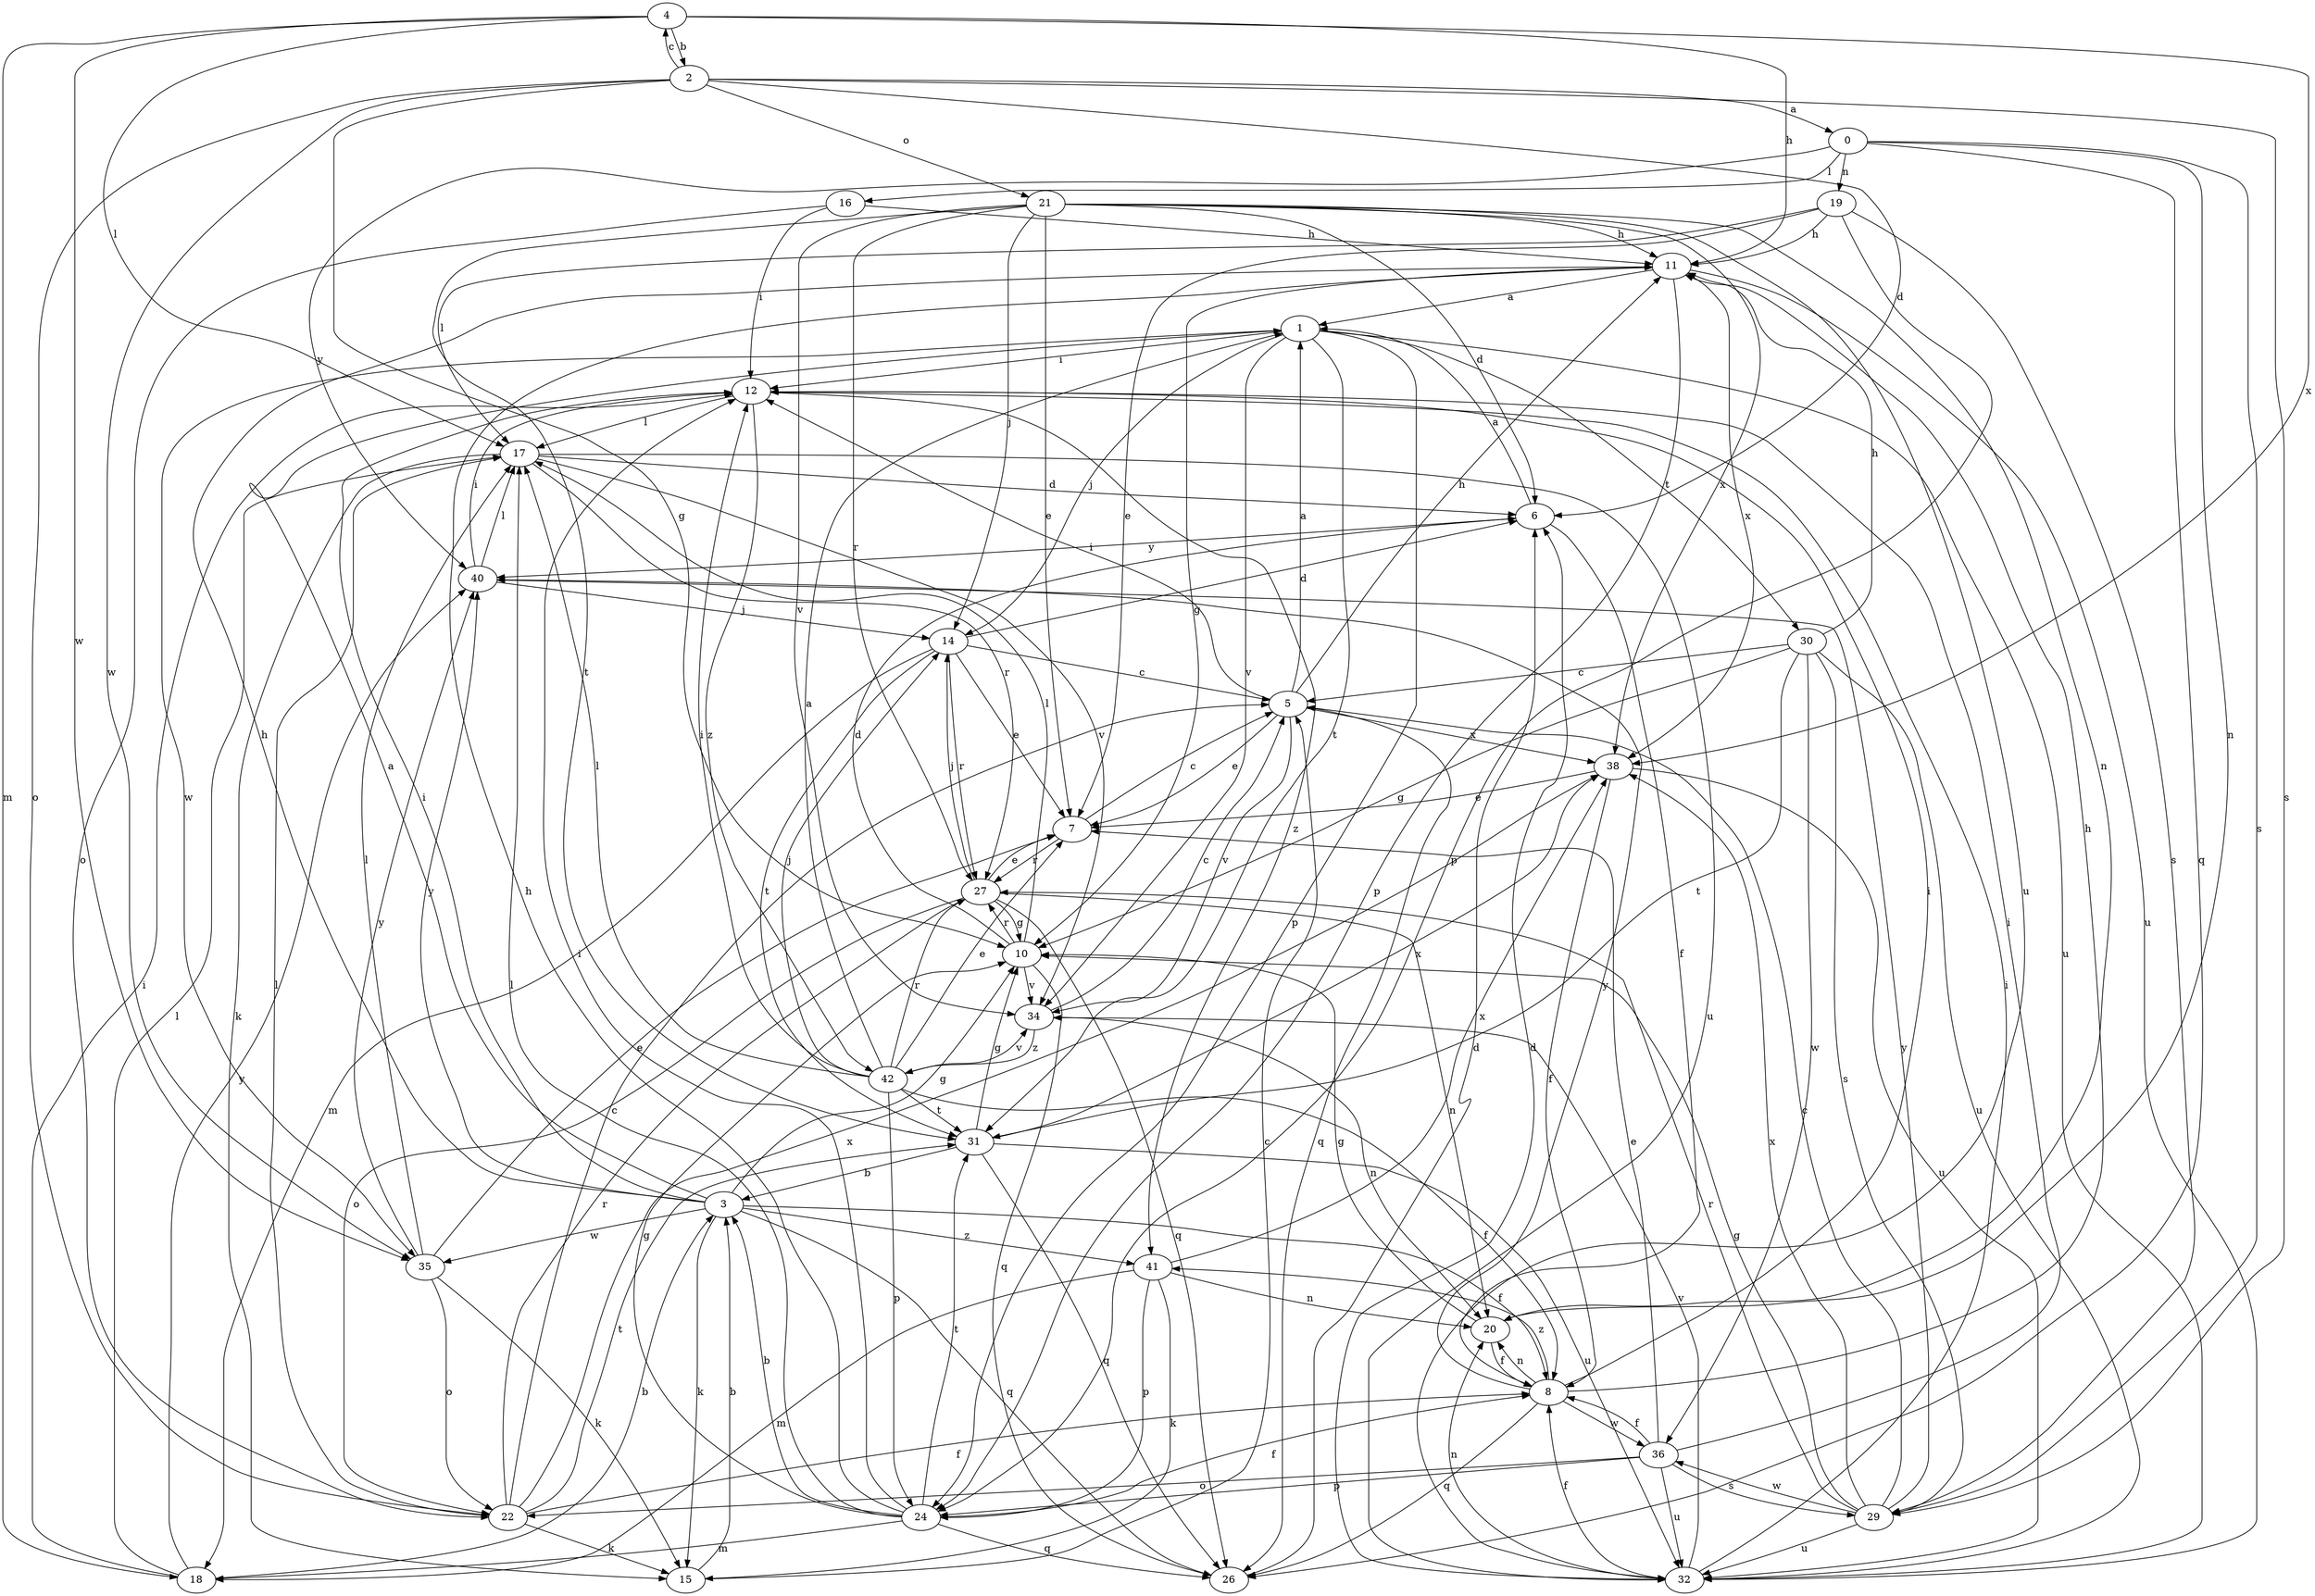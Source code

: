 strict digraph  {
0;
1;
2;
3;
4;
5;
6;
7;
8;
10;
11;
12;
14;
15;
16;
17;
18;
19;
20;
21;
22;
24;
26;
27;
29;
30;
31;
32;
34;
35;
36;
38;
40;
41;
42;
0 -> 16  [label=l];
0 -> 19  [label=n];
0 -> 20  [label=n];
0 -> 26  [label=q];
0 -> 29  [label=s];
0 -> 40  [label=y];
1 -> 12  [label=i];
1 -> 14  [label=j];
1 -> 24  [label=p];
1 -> 30  [label=t];
1 -> 31  [label=t];
1 -> 32  [label=u];
1 -> 34  [label=v];
1 -> 35  [label=w];
2 -> 0  [label=a];
2 -> 4  [label=c];
2 -> 6  [label=d];
2 -> 10  [label=g];
2 -> 21  [label=o];
2 -> 22  [label=o];
2 -> 29  [label=s];
2 -> 35  [label=w];
3 -> 1  [label=a];
3 -> 8  [label=f];
3 -> 10  [label=g];
3 -> 11  [label=h];
3 -> 12  [label=i];
3 -> 15  [label=k];
3 -> 26  [label=q];
3 -> 35  [label=w];
3 -> 40  [label=y];
3 -> 41  [label=z];
4 -> 2  [label=b];
4 -> 11  [label=h];
4 -> 17  [label=l];
4 -> 18  [label=m];
4 -> 35  [label=w];
4 -> 38  [label=x];
5 -> 1  [label=a];
5 -> 7  [label=e];
5 -> 11  [label=h];
5 -> 12  [label=i];
5 -> 26  [label=q];
5 -> 34  [label=v];
5 -> 38  [label=x];
6 -> 1  [label=a];
6 -> 8  [label=f];
6 -> 40  [label=y];
7 -> 5  [label=c];
7 -> 27  [label=r];
8 -> 11  [label=h];
8 -> 12  [label=i];
8 -> 20  [label=n];
8 -> 26  [label=q];
8 -> 36  [label=w];
8 -> 40  [label=y];
8 -> 41  [label=z];
10 -> 6  [label=d];
10 -> 17  [label=l];
10 -> 26  [label=q];
10 -> 27  [label=r];
10 -> 34  [label=v];
11 -> 1  [label=a];
11 -> 10  [label=g];
11 -> 24  [label=p];
11 -> 32  [label=u];
11 -> 38  [label=x];
12 -> 17  [label=l];
12 -> 41  [label=z];
12 -> 42  [label=z];
14 -> 5  [label=c];
14 -> 6  [label=d];
14 -> 7  [label=e];
14 -> 18  [label=m];
14 -> 27  [label=r];
14 -> 31  [label=t];
15 -> 3  [label=b];
15 -> 5  [label=c];
16 -> 11  [label=h];
16 -> 12  [label=i];
16 -> 22  [label=o];
17 -> 6  [label=d];
17 -> 15  [label=k];
17 -> 27  [label=r];
17 -> 32  [label=u];
17 -> 34  [label=v];
18 -> 3  [label=b];
18 -> 12  [label=i];
18 -> 17  [label=l];
18 -> 40  [label=y];
19 -> 7  [label=e];
19 -> 11  [label=h];
19 -> 17  [label=l];
19 -> 24  [label=p];
19 -> 29  [label=s];
20 -> 8  [label=f];
20 -> 10  [label=g];
21 -> 6  [label=d];
21 -> 7  [label=e];
21 -> 11  [label=h];
21 -> 14  [label=j];
21 -> 20  [label=n];
21 -> 27  [label=r];
21 -> 31  [label=t];
21 -> 32  [label=u];
21 -> 34  [label=v];
21 -> 38  [label=x];
22 -> 5  [label=c];
22 -> 8  [label=f];
22 -> 15  [label=k];
22 -> 17  [label=l];
22 -> 27  [label=r];
22 -> 31  [label=t];
22 -> 38  [label=x];
24 -> 3  [label=b];
24 -> 8  [label=f];
24 -> 10  [label=g];
24 -> 11  [label=h];
24 -> 12  [label=i];
24 -> 17  [label=l];
24 -> 18  [label=m];
24 -> 26  [label=q];
24 -> 31  [label=t];
26 -> 6  [label=d];
27 -> 7  [label=e];
27 -> 10  [label=g];
27 -> 14  [label=j];
27 -> 20  [label=n];
27 -> 22  [label=o];
27 -> 26  [label=q];
29 -> 5  [label=c];
29 -> 10  [label=g];
29 -> 27  [label=r];
29 -> 32  [label=u];
29 -> 36  [label=w];
29 -> 38  [label=x];
29 -> 40  [label=y];
30 -> 5  [label=c];
30 -> 10  [label=g];
30 -> 11  [label=h];
30 -> 29  [label=s];
30 -> 31  [label=t];
30 -> 32  [label=u];
30 -> 36  [label=w];
31 -> 3  [label=b];
31 -> 10  [label=g];
31 -> 26  [label=q];
31 -> 32  [label=u];
31 -> 38  [label=x];
32 -> 6  [label=d];
32 -> 8  [label=f];
32 -> 12  [label=i];
32 -> 20  [label=n];
32 -> 34  [label=v];
34 -> 5  [label=c];
34 -> 20  [label=n];
34 -> 42  [label=z];
35 -> 7  [label=e];
35 -> 15  [label=k];
35 -> 17  [label=l];
35 -> 22  [label=o];
35 -> 40  [label=y];
36 -> 7  [label=e];
36 -> 8  [label=f];
36 -> 12  [label=i];
36 -> 22  [label=o];
36 -> 24  [label=p];
36 -> 29  [label=s];
36 -> 32  [label=u];
38 -> 7  [label=e];
38 -> 8  [label=f];
38 -> 32  [label=u];
40 -> 12  [label=i];
40 -> 14  [label=j];
40 -> 17  [label=l];
41 -> 15  [label=k];
41 -> 18  [label=m];
41 -> 20  [label=n];
41 -> 24  [label=p];
41 -> 38  [label=x];
42 -> 1  [label=a];
42 -> 7  [label=e];
42 -> 8  [label=f];
42 -> 12  [label=i];
42 -> 14  [label=j];
42 -> 17  [label=l];
42 -> 24  [label=p];
42 -> 27  [label=r];
42 -> 31  [label=t];
42 -> 34  [label=v];
}
